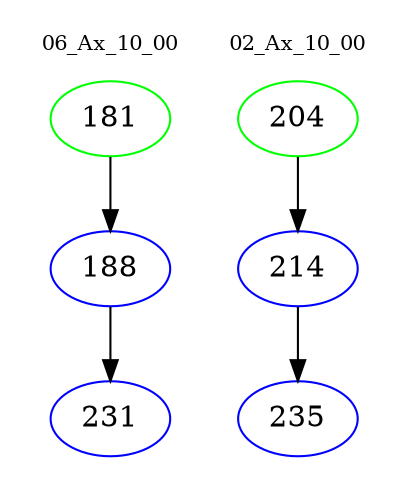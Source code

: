 digraph{
subgraph cluster_0 {
color = white
label = "06_Ax_10_00";
fontsize=10;
T0_181 [label="181", color="green"]
T0_181 -> T0_188 [color="black"]
T0_188 [label="188", color="blue"]
T0_188 -> T0_231 [color="black"]
T0_231 [label="231", color="blue"]
}
subgraph cluster_1 {
color = white
label = "02_Ax_10_00";
fontsize=10;
T1_204 [label="204", color="green"]
T1_204 -> T1_214 [color="black"]
T1_214 [label="214", color="blue"]
T1_214 -> T1_235 [color="black"]
T1_235 [label="235", color="blue"]
}
}
